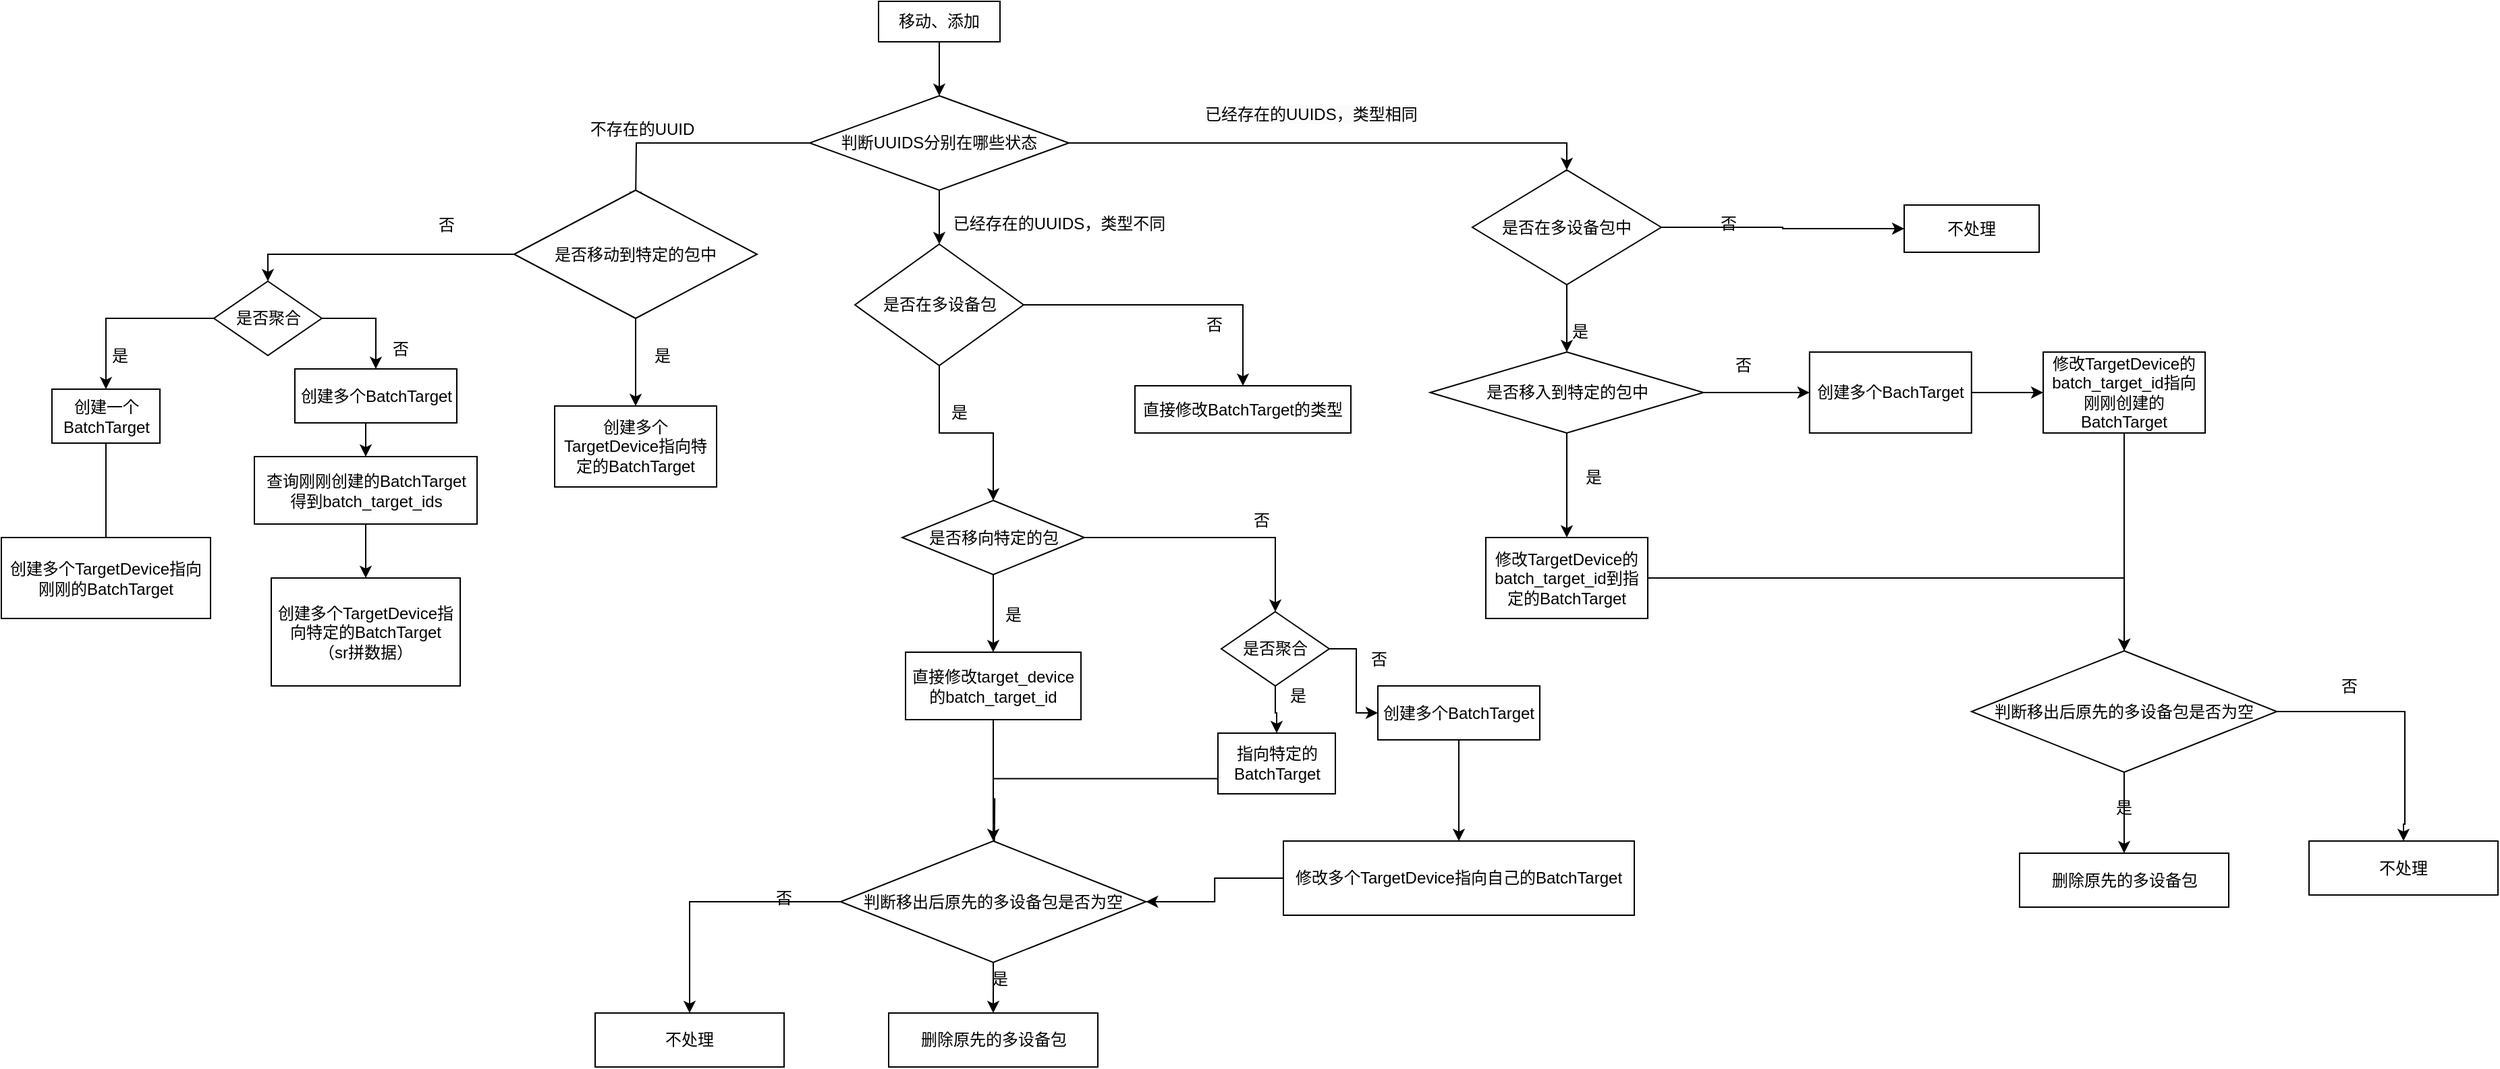 <mxfile version="21.6.2" type="github">
  <diagram name="第 1 页" id="msrC1hAe30Xg3wMURsVK">
    <mxGraphModel dx="3407" dy="1150" grid="1" gridSize="10" guides="1" tooltips="1" connect="1" arrows="1" fold="1" page="1" pageScale="1" pageWidth="827" pageHeight="1169" math="0" shadow="0">
      <root>
        <mxCell id="0" />
        <mxCell id="1" parent="0" />
        <mxCell id="P365xrxu5ykFGGpO0YsA-1" value="移动、添加" style="rounded=0;whiteSpace=wrap;html=1;" parent="1" vertex="1">
          <mxGeometry x="280" y="30" width="90" height="30" as="geometry" />
        </mxCell>
        <mxCell id="P365xrxu5ykFGGpO0YsA-22" style="edgeStyle=orthogonalEdgeStyle;rounded=0;orthogonalLoop=1;jettySize=auto;html=1;exitX=1;exitY=0.5;exitDx=0;exitDy=0;" parent="1" source="P365xrxu5ykFGGpO0YsA-6" target="P365xrxu5ykFGGpO0YsA-21" edge="1">
          <mxGeometry relative="1" as="geometry" />
        </mxCell>
        <mxCell id="kgve2yl_xJI6iGoT1gtc-13" style="edgeStyle=orthogonalEdgeStyle;rounded=0;orthogonalLoop=1;jettySize=auto;html=1;exitX=0.5;exitY=1;exitDx=0;exitDy=0;entryX=0.5;entryY=0;entryDx=0;entryDy=0;" edge="1" parent="1" source="P365xrxu5ykFGGpO0YsA-6" target="kgve2yl_xJI6iGoT1gtc-8">
          <mxGeometry relative="1" as="geometry" />
        </mxCell>
        <mxCell id="P365xrxu5ykFGGpO0YsA-6" value="是否在多设备包" style="rhombus;whiteSpace=wrap;html=1;" parent="1" vertex="1">
          <mxGeometry x="262.5" y="210" width="125" height="90" as="geometry" />
        </mxCell>
        <mxCell id="P365xrxu5ykFGGpO0YsA-10" value="" style="edgeStyle=orthogonalEdgeStyle;rounded=0;orthogonalLoop=1;jettySize=auto;html=1;exitX=0.5;exitY=1;exitDx=0;exitDy=0;" parent="1" source="P365xrxu5ykFGGpO0YsA-1" target="P365xrxu5ykFGGpO0YsA-8" edge="1">
          <mxGeometry relative="1" as="geometry">
            <mxPoint x="325" y="60" as="sourcePoint" />
            <mxPoint x="191" y="240" as="targetPoint" />
          </mxGeometry>
        </mxCell>
        <mxCell id="P365xrxu5ykFGGpO0YsA-15" style="edgeStyle=orthogonalEdgeStyle;rounded=0;orthogonalLoop=1;jettySize=auto;html=1;exitX=0.5;exitY=1;exitDx=0;exitDy=0;entryX=0.5;entryY=0;entryDx=0;entryDy=0;" parent="1" source="P365xrxu5ykFGGpO0YsA-8" target="P365xrxu5ykFGGpO0YsA-6" edge="1">
          <mxGeometry relative="1" as="geometry" />
        </mxCell>
        <mxCell id="P365xrxu5ykFGGpO0YsA-24" style="edgeStyle=orthogonalEdgeStyle;rounded=0;orthogonalLoop=1;jettySize=auto;html=1;exitX=1;exitY=0.5;exitDx=0;exitDy=0;entryX=0.5;entryY=0;entryDx=0;entryDy=0;" parent="1" source="P365xrxu5ykFGGpO0YsA-8" target="kgve2yl_xJI6iGoT1gtc-1" edge="1">
          <mxGeometry relative="1" as="geometry">
            <mxPoint x="750.059" y="175" as="targetPoint" />
          </mxGeometry>
        </mxCell>
        <mxCell id="P365xrxu5ykFGGpO0YsA-28" style="edgeStyle=orthogonalEdgeStyle;rounded=0;orthogonalLoop=1;jettySize=auto;html=1;exitX=0;exitY=0.5;exitDx=0;exitDy=0;" parent="1" source="P365xrxu5ykFGGpO0YsA-8" edge="1">
          <mxGeometry relative="1" as="geometry">
            <mxPoint x="100" y="180" as="targetPoint" />
          </mxGeometry>
        </mxCell>
        <mxCell id="P365xrxu5ykFGGpO0YsA-8" value="判断UUIDS分别在哪些状态" style="rhombus;whiteSpace=wrap;html=1;rounded=0;" parent="1" vertex="1">
          <mxGeometry x="228.98" y="100" width="192.03" height="70" as="geometry" />
        </mxCell>
        <mxCell id="P365xrxu5ykFGGpO0YsA-16" value="已经存在的UUIDS，类型不同" style="text;html=1;strokeColor=none;fillColor=none;align=center;verticalAlign=middle;whiteSpace=wrap;rounded=0;" parent="1" vertex="1">
          <mxGeometry x="329" y="170" width="170" height="50" as="geometry" />
        </mxCell>
        <mxCell id="kgve2yl_xJI6iGoT1gtc-9" style="edgeStyle=orthogonalEdgeStyle;rounded=0;orthogonalLoop=1;jettySize=auto;html=1;exitX=0.5;exitY=1;exitDx=0;exitDy=0;" edge="1" parent="1" target="kgve2yl_xJI6iGoT1gtc-8">
          <mxGeometry relative="1" as="geometry">
            <mxPoint x="375" y="430" as="sourcePoint" />
          </mxGeometry>
        </mxCell>
        <mxCell id="P365xrxu5ykFGGpO0YsA-20" value="是" style="text;html=1;strokeColor=none;fillColor=none;align=center;verticalAlign=middle;whiteSpace=wrap;rounded=0;" parent="1" vertex="1">
          <mxGeometry x="310" y="320" width="60" height="30" as="geometry" />
        </mxCell>
        <mxCell id="P365xrxu5ykFGGpO0YsA-21" value="直接修改BatchTarget的类型" style="rounded=0;whiteSpace=wrap;html=1;" parent="1" vertex="1">
          <mxGeometry x="470" y="315" width="160" height="35" as="geometry" />
        </mxCell>
        <mxCell id="P365xrxu5ykFGGpO0YsA-23" value="否" style="text;html=1;strokeColor=none;fillColor=none;align=center;verticalAlign=middle;whiteSpace=wrap;rounded=0;" parent="1" vertex="1">
          <mxGeometry x="499" y="255" width="60" height="30" as="geometry" />
        </mxCell>
        <mxCell id="P365xrxu5ykFGGpO0YsA-26" value="&lt;span style=&quot;color: rgb(0, 0, 0); font-family: Helvetica; font-size: 12px; font-style: normal; font-variant-ligatures: normal; font-variant-caps: normal; font-weight: 400; letter-spacing: normal; orphans: 2; text-align: center; text-indent: 0px; text-transform: none; widows: 2; word-spacing: 0px; -webkit-text-stroke-width: 0px; background-color: rgb(251, 251, 251); text-decoration-thickness: initial; text-decoration-style: initial; text-decoration-color: initial; float: none; display: inline !important;&quot;&gt;已经存在的UUIDS，类型相同&lt;/span&gt;" style="text;whiteSpace=wrap;html=1;" parent="1" vertex="1">
          <mxGeometry x="520" y="100" width="190" height="40" as="geometry" />
        </mxCell>
        <mxCell id="P365xrxu5ykFGGpO0YsA-29" value="不存在的UUID" style="text;html=1;strokeColor=none;fillColor=none;align=center;verticalAlign=middle;whiteSpace=wrap;rounded=0;" parent="1" vertex="1">
          <mxGeometry x="20" y="100" width="170" height="50" as="geometry" />
        </mxCell>
        <mxCell id="P365xrxu5ykFGGpO0YsA-32" style="edgeStyle=orthogonalEdgeStyle;rounded=0;orthogonalLoop=1;jettySize=auto;html=1;exitX=0;exitY=0.5;exitDx=0;exitDy=0;" parent="1" source="P365xrxu5ykFGGpO0YsA-30" target="P365xrxu5ykFGGpO0YsA-31" edge="1">
          <mxGeometry relative="1" as="geometry" />
        </mxCell>
        <mxCell id="P365xrxu5ykFGGpO0YsA-35" style="edgeStyle=orthogonalEdgeStyle;rounded=0;orthogonalLoop=1;jettySize=auto;html=1;exitX=1;exitY=0.5;exitDx=0;exitDy=0;entryX=0.5;entryY=0;entryDx=0;entryDy=0;" parent="1" source="P365xrxu5ykFGGpO0YsA-30" target="P365xrxu5ykFGGpO0YsA-34" edge="1">
          <mxGeometry relative="1" as="geometry" />
        </mxCell>
        <mxCell id="P365xrxu5ykFGGpO0YsA-30" value="是否聚合" style="rhombus;whiteSpace=wrap;html=1;" parent="1" vertex="1">
          <mxGeometry x="-212.5" y="237.5" width="80" height="55" as="geometry" />
        </mxCell>
        <mxCell id="P365xrxu5ykFGGpO0YsA-38" style="edgeStyle=orthogonalEdgeStyle;rounded=0;orthogonalLoop=1;jettySize=auto;html=1;exitX=0.5;exitY=1;exitDx=0;exitDy=0;" parent="1" source="P365xrxu5ykFGGpO0YsA-31" edge="1">
          <mxGeometry relative="1" as="geometry">
            <mxPoint x="-292.5" y="437.5" as="targetPoint" />
          </mxGeometry>
        </mxCell>
        <mxCell id="P365xrxu5ykFGGpO0YsA-31" value="创建一个BatchTarget" style="rounded=0;whiteSpace=wrap;html=1;" parent="1" vertex="1">
          <mxGeometry x="-332.5" y="317.5" width="80" height="40" as="geometry" />
        </mxCell>
        <mxCell id="P365xrxu5ykFGGpO0YsA-33" value="是" style="text;html=1;strokeColor=none;fillColor=none;align=center;verticalAlign=middle;whiteSpace=wrap;rounded=0;" parent="1" vertex="1">
          <mxGeometry x="-312.5" y="277.5" width="60" height="30" as="geometry" />
        </mxCell>
        <mxCell id="P365xrxu5ykFGGpO0YsA-40" style="edgeStyle=orthogonalEdgeStyle;rounded=0;orthogonalLoop=1;jettySize=auto;html=1;exitX=0.5;exitY=1;exitDx=0;exitDy=0;entryX=0.5;entryY=0;entryDx=0;entryDy=0;" parent="1" source="P365xrxu5ykFGGpO0YsA-34" target="P365xrxu5ykFGGpO0YsA-39" edge="1">
          <mxGeometry relative="1" as="geometry" />
        </mxCell>
        <mxCell id="P365xrxu5ykFGGpO0YsA-34" value="创建多个BatchTarget" style="rounded=0;whiteSpace=wrap;html=1;" parent="1" vertex="1">
          <mxGeometry x="-152.5" y="302.5" width="120" height="40" as="geometry" />
        </mxCell>
        <mxCell id="P365xrxu5ykFGGpO0YsA-36" value="否" style="text;html=1;strokeColor=none;fillColor=none;align=center;verticalAlign=middle;whiteSpace=wrap;rounded=0;" parent="1" vertex="1">
          <mxGeometry x="-103.52" y="272.5" width="60" height="30" as="geometry" />
        </mxCell>
        <mxCell id="P365xrxu5ykFGGpO0YsA-37" value="创建多个TargetDevice指向刚刚的BatchTarget" style="rounded=0;whiteSpace=wrap;html=1;" parent="1" vertex="1">
          <mxGeometry x="-370" y="427.5" width="155" height="60" as="geometry" />
        </mxCell>
        <mxCell id="P365xrxu5ykFGGpO0YsA-42" style="edgeStyle=orthogonalEdgeStyle;rounded=0;orthogonalLoop=1;jettySize=auto;html=1;exitX=0.5;exitY=1;exitDx=0;exitDy=0;" parent="1" source="P365xrxu5ykFGGpO0YsA-39" target="P365xrxu5ykFGGpO0YsA-41" edge="1">
          <mxGeometry relative="1" as="geometry" />
        </mxCell>
        <mxCell id="P365xrxu5ykFGGpO0YsA-39" value="查询刚刚创建的BatchTarget&lt;br&gt;得到batch_target_ids" style="rounded=0;whiteSpace=wrap;html=1;" parent="1" vertex="1">
          <mxGeometry x="-182.5" y="367.5" width="165" height="50" as="geometry" />
        </mxCell>
        <mxCell id="P365xrxu5ykFGGpO0YsA-41" value="创建多个TargetDevice指向特定的BatchTarget&lt;br&gt;（sr拼数据）" style="rounded=0;whiteSpace=wrap;html=1;" parent="1" vertex="1">
          <mxGeometry x="-170" y="457.5" width="140" height="80" as="geometry" />
        </mxCell>
        <mxCell id="P365xrxu5ykFGGpO0YsA-54" style="edgeStyle=orthogonalEdgeStyle;rounded=0;orthogonalLoop=1;jettySize=auto;html=1;exitX=0.5;exitY=1;exitDx=0;exitDy=0;" parent="1" source="P365xrxu5ykFGGpO0YsA-48" target="P365xrxu5ykFGGpO0YsA-53" edge="1">
          <mxGeometry relative="1" as="geometry" />
        </mxCell>
        <mxCell id="P365xrxu5ykFGGpO0YsA-69" style="edgeStyle=orthogonalEdgeStyle;rounded=0;orthogonalLoop=1;jettySize=auto;html=1;exitX=1;exitY=0.5;exitDx=0;exitDy=0;" parent="1" source="P365xrxu5ykFGGpO0YsA-48" target="P365xrxu5ykFGGpO0YsA-62" edge="1">
          <mxGeometry relative="1" as="geometry" />
        </mxCell>
        <mxCell id="P365xrxu5ykFGGpO0YsA-48" value="是否聚合" style="rhombus;whiteSpace=wrap;html=1;" parent="1" vertex="1">
          <mxGeometry x="534" y="482.5" width="80" height="55" as="geometry" />
        </mxCell>
        <mxCell id="kgve2yl_xJI6iGoT1gtc-21" style="edgeStyle=orthogonalEdgeStyle;rounded=0;orthogonalLoop=1;jettySize=auto;html=1;exitX=0;exitY=0.75;exitDx=0;exitDy=0;entryX=0.5;entryY=0;entryDx=0;entryDy=0;" edge="1" parent="1" source="P365xrxu5ykFGGpO0YsA-53" target="kgve2yl_xJI6iGoT1gtc-18">
          <mxGeometry relative="1" as="geometry" />
        </mxCell>
        <mxCell id="P365xrxu5ykFGGpO0YsA-53" value="指向特定的BatchTarget" style="rounded=0;whiteSpace=wrap;html=1;" parent="1" vertex="1">
          <mxGeometry x="531.5" y="572.5" width="87" height="45" as="geometry" />
        </mxCell>
        <mxCell id="P365xrxu5ykFGGpO0YsA-55" value="是" style="text;html=1;strokeColor=none;fillColor=none;align=center;verticalAlign=middle;whiteSpace=wrap;rounded=0;" parent="1" vertex="1">
          <mxGeometry x="561.01" y="522.5" width="60" height="45" as="geometry" />
        </mxCell>
        <mxCell id="P365xrxu5ykFGGpO0YsA-71" style="edgeStyle=orthogonalEdgeStyle;rounded=0;orthogonalLoop=1;jettySize=auto;html=1;exitX=0.5;exitY=1;exitDx=0;exitDy=0;entryX=0.5;entryY=0;entryDx=0;entryDy=0;" parent="1" source="P365xrxu5ykFGGpO0YsA-62" target="P365xrxu5ykFGGpO0YsA-64" edge="1">
          <mxGeometry relative="1" as="geometry" />
        </mxCell>
        <mxCell id="P365xrxu5ykFGGpO0YsA-62" value="创建多个BatchTarget" style="rounded=0;whiteSpace=wrap;html=1;" parent="1" vertex="1">
          <mxGeometry x="650" y="537.5" width="120" height="40" as="geometry" />
        </mxCell>
        <mxCell id="kgve2yl_xJI6iGoT1gtc-20" style="edgeStyle=orthogonalEdgeStyle;rounded=0;orthogonalLoop=1;jettySize=auto;html=1;exitX=0;exitY=0.5;exitDx=0;exitDy=0;" edge="1" parent="1" source="P365xrxu5ykFGGpO0YsA-64" target="kgve2yl_xJI6iGoT1gtc-18">
          <mxGeometry relative="1" as="geometry" />
        </mxCell>
        <mxCell id="P365xrxu5ykFGGpO0YsA-64" value="修改多个TargetDevice指向自己的BatchTarget" style="rounded=0;whiteSpace=wrap;html=1;" parent="1" vertex="1">
          <mxGeometry x="580" y="652.5" width="260" height="55" as="geometry" />
        </mxCell>
        <mxCell id="P365xrxu5ykFGGpO0YsA-70" value="否" style="text;html=1;strokeColor=none;fillColor=none;align=center;verticalAlign=middle;whiteSpace=wrap;rounded=0;" parent="1" vertex="1">
          <mxGeometry x="621.01" y="502.5" width="60" height="30" as="geometry" />
        </mxCell>
        <mxCell id="kgve2yl_xJI6iGoT1gtc-6" style="edgeStyle=orthogonalEdgeStyle;rounded=0;orthogonalLoop=1;jettySize=auto;html=1;exitX=1;exitY=0.5;exitDx=0;exitDy=0;" edge="1" parent="1" source="kgve2yl_xJI6iGoT1gtc-1" target="kgve2yl_xJI6iGoT1gtc-5">
          <mxGeometry relative="1" as="geometry" />
        </mxCell>
        <mxCell id="kgve2yl_xJI6iGoT1gtc-71" style="edgeStyle=orthogonalEdgeStyle;rounded=0;orthogonalLoop=1;jettySize=auto;html=1;exitX=0.5;exitY=1;exitDx=0;exitDy=0;entryX=0.5;entryY=0;entryDx=0;entryDy=0;" edge="1" parent="1" source="kgve2yl_xJI6iGoT1gtc-1" target="kgve2yl_xJI6iGoT1gtc-60">
          <mxGeometry relative="1" as="geometry" />
        </mxCell>
        <mxCell id="kgve2yl_xJI6iGoT1gtc-1" value="是否在多设备包中" style="rhombus;whiteSpace=wrap;html=1;" vertex="1" parent="1">
          <mxGeometry x="720" y="155" width="140" height="85" as="geometry" />
        </mxCell>
        <mxCell id="kgve2yl_xJI6iGoT1gtc-39" style="edgeStyle=orthogonalEdgeStyle;rounded=0;orthogonalLoop=1;jettySize=auto;html=1;exitX=0.5;exitY=1;exitDx=0;exitDy=0;" edge="1" parent="1" source="kgve2yl_xJI6iGoT1gtc-2" target="kgve2yl_xJI6iGoT1gtc-34">
          <mxGeometry relative="1" as="geometry" />
        </mxCell>
        <mxCell id="kgve2yl_xJI6iGoT1gtc-2" value="修改TargetDevice的batch_target_id指向刚刚创建的BatchTarget" style="rounded=0;whiteSpace=wrap;html=1;" vertex="1" parent="1">
          <mxGeometry x="1143" y="290" width="120" height="60" as="geometry" />
        </mxCell>
        <mxCell id="kgve2yl_xJI6iGoT1gtc-4" value="是" style="text;html=1;strokeColor=none;fillColor=none;align=center;verticalAlign=middle;whiteSpace=wrap;rounded=0;" vertex="1" parent="1">
          <mxGeometry x="770" y="260" width="60" height="30" as="geometry" />
        </mxCell>
        <mxCell id="kgve2yl_xJI6iGoT1gtc-5" value="不处理" style="rounded=0;whiteSpace=wrap;html=1;" vertex="1" parent="1">
          <mxGeometry x="1040" y="181" width="100" height="35" as="geometry" />
        </mxCell>
        <mxCell id="kgve2yl_xJI6iGoT1gtc-7" value="否" style="text;html=1;strokeColor=none;fillColor=none;align=center;verticalAlign=middle;whiteSpace=wrap;rounded=0;" vertex="1" parent="1">
          <mxGeometry x="880" y="180" width="60" height="30" as="geometry" />
        </mxCell>
        <mxCell id="kgve2yl_xJI6iGoT1gtc-10" style="edgeStyle=orthogonalEdgeStyle;rounded=0;orthogonalLoop=1;jettySize=auto;html=1;exitX=1;exitY=0.5;exitDx=0;exitDy=0;entryX=0.5;entryY=0;entryDx=0;entryDy=0;" edge="1" parent="1" source="kgve2yl_xJI6iGoT1gtc-8" target="P365xrxu5ykFGGpO0YsA-48">
          <mxGeometry relative="1" as="geometry" />
        </mxCell>
        <mxCell id="kgve2yl_xJI6iGoT1gtc-15" style="edgeStyle=orthogonalEdgeStyle;rounded=0;orthogonalLoop=1;jettySize=auto;html=1;exitX=0.5;exitY=1;exitDx=0;exitDy=0;" edge="1" parent="1" source="kgve2yl_xJI6iGoT1gtc-8" target="kgve2yl_xJI6iGoT1gtc-14">
          <mxGeometry relative="1" as="geometry" />
        </mxCell>
        <mxCell id="kgve2yl_xJI6iGoT1gtc-8" value="是否移向特定的包" style="rhombus;whiteSpace=wrap;html=1;" vertex="1" parent="1">
          <mxGeometry x="297.5" y="400" width="135" height="55" as="geometry" />
        </mxCell>
        <mxCell id="kgve2yl_xJI6iGoT1gtc-11" value="否" style="text;html=1;strokeColor=none;fillColor=none;align=center;verticalAlign=middle;whiteSpace=wrap;rounded=0;" vertex="1" parent="1">
          <mxGeometry x="534" y="400" width="60" height="30" as="geometry" />
        </mxCell>
        <mxCell id="kgve2yl_xJI6iGoT1gtc-22" style="edgeStyle=orthogonalEdgeStyle;rounded=0;orthogonalLoop=1;jettySize=auto;html=1;exitX=0.5;exitY=1;exitDx=0;exitDy=0;" edge="1" parent="1" source="kgve2yl_xJI6iGoT1gtc-14">
          <mxGeometry relative="1" as="geometry">
            <mxPoint x="365.588" y="680" as="targetPoint" />
          </mxGeometry>
        </mxCell>
        <mxCell id="kgve2yl_xJI6iGoT1gtc-14" value="直接修改target_device的batch_target_id" style="rounded=0;whiteSpace=wrap;html=1;" vertex="1" parent="1">
          <mxGeometry x="300" y="512.5" width="130" height="50" as="geometry" />
        </mxCell>
        <mxCell id="kgve2yl_xJI6iGoT1gtc-17" value="是" style="text;html=1;strokeColor=none;fillColor=none;align=center;verticalAlign=middle;whiteSpace=wrap;rounded=0;" vertex="1" parent="1">
          <mxGeometry x="350" y="470" width="60" height="30" as="geometry" />
        </mxCell>
        <mxCell id="kgve2yl_xJI6iGoT1gtc-24" style="edgeStyle=orthogonalEdgeStyle;rounded=0;orthogonalLoop=1;jettySize=auto;html=1;exitX=0.5;exitY=1;exitDx=0;exitDy=0;entryX=0.5;entryY=0;entryDx=0;entryDy=0;" edge="1" parent="1" source="kgve2yl_xJI6iGoT1gtc-18" target="kgve2yl_xJI6iGoT1gtc-23">
          <mxGeometry relative="1" as="geometry" />
        </mxCell>
        <mxCell id="kgve2yl_xJI6iGoT1gtc-28" style="edgeStyle=orthogonalEdgeStyle;rounded=0;orthogonalLoop=1;jettySize=auto;html=1;exitX=0;exitY=0.5;exitDx=0;exitDy=0;" edge="1" parent="1" source="kgve2yl_xJI6iGoT1gtc-18" target="kgve2yl_xJI6iGoT1gtc-27">
          <mxGeometry relative="1" as="geometry" />
        </mxCell>
        <mxCell id="kgve2yl_xJI6iGoT1gtc-18" value="判断移出后原先的多设备包是否为空" style="rhombus;whiteSpace=wrap;html=1;" vertex="1" parent="1">
          <mxGeometry x="251.88" y="652.5" width="226.25" height="90" as="geometry" />
        </mxCell>
        <mxCell id="kgve2yl_xJI6iGoT1gtc-23" value="删除原先的多设备包" style="rounded=0;whiteSpace=wrap;html=1;" vertex="1" parent="1">
          <mxGeometry x="287.5" y="780" width="155" height="40" as="geometry" />
        </mxCell>
        <mxCell id="kgve2yl_xJI6iGoT1gtc-25" value="是" style="text;html=1;strokeColor=none;fillColor=none;align=center;verticalAlign=middle;whiteSpace=wrap;rounded=0;" vertex="1" parent="1">
          <mxGeometry x="340" y="740" width="60" height="30" as="geometry" />
        </mxCell>
        <mxCell id="kgve2yl_xJI6iGoT1gtc-27" value="不处理" style="rounded=0;whiteSpace=wrap;html=1;" vertex="1" parent="1">
          <mxGeometry x="70" y="780" width="140" height="40" as="geometry" />
        </mxCell>
        <mxCell id="kgve2yl_xJI6iGoT1gtc-29" value="否" style="text;html=1;strokeColor=none;fillColor=none;align=center;verticalAlign=middle;whiteSpace=wrap;rounded=0;" vertex="1" parent="1">
          <mxGeometry x="180" y="680" width="60" height="30" as="geometry" />
        </mxCell>
        <mxCell id="kgve2yl_xJI6iGoT1gtc-32" style="edgeStyle=orthogonalEdgeStyle;rounded=0;orthogonalLoop=1;jettySize=auto;html=1;exitX=0.5;exitY=1;exitDx=0;exitDy=0;entryX=0.5;entryY=0;entryDx=0;entryDy=0;" edge="1" parent="1" source="kgve2yl_xJI6iGoT1gtc-34" target="kgve2yl_xJI6iGoT1gtc-35">
          <mxGeometry relative="1" as="geometry" />
        </mxCell>
        <mxCell id="kgve2yl_xJI6iGoT1gtc-74" style="edgeStyle=orthogonalEdgeStyle;rounded=0;orthogonalLoop=1;jettySize=auto;html=1;exitX=1;exitY=0.5;exitDx=0;exitDy=0;entryX=0.5;entryY=0;entryDx=0;entryDy=0;" edge="1" parent="1" source="kgve2yl_xJI6iGoT1gtc-34" target="kgve2yl_xJI6iGoT1gtc-75">
          <mxGeometry relative="1" as="geometry">
            <mxPoint x="1410.0" y="640" as="targetPoint" />
            <Array as="points">
              <mxPoint x="1411" y="557" />
              <mxPoint x="1411" y="640" />
            </Array>
          </mxGeometry>
        </mxCell>
        <mxCell id="kgve2yl_xJI6iGoT1gtc-34" value="判断移出后原先的多设备包是否为空" style="rhombus;whiteSpace=wrap;html=1;" vertex="1" parent="1">
          <mxGeometry x="1089.88" y="511.5" width="226.25" height="90" as="geometry" />
        </mxCell>
        <mxCell id="kgve2yl_xJI6iGoT1gtc-35" value="删除原先的多设备包" style="rounded=0;whiteSpace=wrap;html=1;" vertex="1" parent="1">
          <mxGeometry x="1125.5" y="661.5" width="155" height="40" as="geometry" />
        </mxCell>
        <mxCell id="kgve2yl_xJI6iGoT1gtc-36" value="是" style="text;html=1;strokeColor=none;fillColor=none;align=center;verticalAlign=middle;whiteSpace=wrap;rounded=0;" vertex="1" parent="1">
          <mxGeometry x="1173" y="612.75" width="60" height="30" as="geometry" />
        </mxCell>
        <mxCell id="kgve2yl_xJI6iGoT1gtc-55" style="edgeStyle=orthogonalEdgeStyle;rounded=0;orthogonalLoop=1;jettySize=auto;html=1;exitX=0;exitY=0.5;exitDx=0;exitDy=0;entryX=0.5;entryY=0;entryDx=0;entryDy=0;" edge="1" parent="1" source="kgve2yl_xJI6iGoT1gtc-53" target="P365xrxu5ykFGGpO0YsA-30">
          <mxGeometry relative="1" as="geometry" />
        </mxCell>
        <mxCell id="kgve2yl_xJI6iGoT1gtc-58" style="edgeStyle=orthogonalEdgeStyle;rounded=0;orthogonalLoop=1;jettySize=auto;html=1;exitX=0.5;exitY=1;exitDx=0;exitDy=0;" edge="1" parent="1" source="kgve2yl_xJI6iGoT1gtc-53" target="kgve2yl_xJI6iGoT1gtc-57">
          <mxGeometry relative="1" as="geometry" />
        </mxCell>
        <mxCell id="kgve2yl_xJI6iGoT1gtc-53" value="是否移动到特定的包中" style="rhombus;whiteSpace=wrap;html=1;" vertex="1" parent="1">
          <mxGeometry x="10" y="170" width="180" height="95" as="geometry" />
        </mxCell>
        <mxCell id="kgve2yl_xJI6iGoT1gtc-56" value="否" style="text;html=1;strokeColor=none;fillColor=none;align=center;verticalAlign=middle;whiteSpace=wrap;rounded=0;" vertex="1" parent="1">
          <mxGeometry x="-70" y="181" width="60" height="30" as="geometry" />
        </mxCell>
        <mxCell id="kgve2yl_xJI6iGoT1gtc-57" value="创建多个TargetDevice指向特定的BatchTarget" style="rounded=0;whiteSpace=wrap;html=1;" vertex="1" parent="1">
          <mxGeometry x="40" y="330" width="120" height="60" as="geometry" />
        </mxCell>
        <mxCell id="kgve2yl_xJI6iGoT1gtc-59" value="是" style="text;html=1;strokeColor=none;fillColor=none;align=center;verticalAlign=middle;whiteSpace=wrap;rounded=0;" vertex="1" parent="1">
          <mxGeometry x="90" y="277.5" width="60" height="30" as="geometry" />
        </mxCell>
        <mxCell id="kgve2yl_xJI6iGoT1gtc-78" style="edgeStyle=orthogonalEdgeStyle;rounded=0;orthogonalLoop=1;jettySize=auto;html=1;exitX=0.5;exitY=1;exitDx=0;exitDy=0;" edge="1" parent="1" source="kgve2yl_xJI6iGoT1gtc-60" target="kgve2yl_xJI6iGoT1gtc-77">
          <mxGeometry relative="1" as="geometry" />
        </mxCell>
        <mxCell id="kgve2yl_xJI6iGoT1gtc-81" style="edgeStyle=orthogonalEdgeStyle;rounded=0;orthogonalLoop=1;jettySize=auto;html=1;exitX=1;exitY=0.5;exitDx=0;exitDy=0;entryX=0;entryY=0.5;entryDx=0;entryDy=0;" edge="1" parent="1" source="kgve2yl_xJI6iGoT1gtc-60" target="kgve2yl_xJI6iGoT1gtc-80">
          <mxGeometry relative="1" as="geometry" />
        </mxCell>
        <mxCell id="kgve2yl_xJI6iGoT1gtc-60" value="是否移入到特定的包中" style="rhombus;whiteSpace=wrap;html=1;" vertex="1" parent="1">
          <mxGeometry x="688.75" y="290" width="202.5" height="60" as="geometry" />
        </mxCell>
        <mxCell id="kgve2yl_xJI6iGoT1gtc-75" value="不处理" style="rounded=0;whiteSpace=wrap;html=1;" vertex="1" parent="1">
          <mxGeometry x="1340" y="652.5" width="140" height="40" as="geometry" />
        </mxCell>
        <mxCell id="kgve2yl_xJI6iGoT1gtc-76" value="否" style="text;html=1;strokeColor=none;fillColor=none;align=center;verticalAlign=middle;whiteSpace=wrap;rounded=0;" vertex="1" parent="1">
          <mxGeometry x="1340" y="522.5" width="60" height="30" as="geometry" />
        </mxCell>
        <mxCell id="kgve2yl_xJI6iGoT1gtc-79" style="edgeStyle=orthogonalEdgeStyle;rounded=0;orthogonalLoop=1;jettySize=auto;html=1;" edge="1" parent="1" source="kgve2yl_xJI6iGoT1gtc-77" target="kgve2yl_xJI6iGoT1gtc-34">
          <mxGeometry relative="1" as="geometry" />
        </mxCell>
        <mxCell id="kgve2yl_xJI6iGoT1gtc-77" value="修改TargetDevice的batch_target_id到指定的BatchTarget" style="rounded=0;whiteSpace=wrap;html=1;" vertex="1" parent="1">
          <mxGeometry x="730" y="427.5" width="120" height="60" as="geometry" />
        </mxCell>
        <mxCell id="kgve2yl_xJI6iGoT1gtc-82" style="edgeStyle=orthogonalEdgeStyle;rounded=0;orthogonalLoop=1;jettySize=auto;html=1;exitX=1;exitY=0.5;exitDx=0;exitDy=0;entryX=0;entryY=0.5;entryDx=0;entryDy=0;" edge="1" parent="1" source="kgve2yl_xJI6iGoT1gtc-80" target="kgve2yl_xJI6iGoT1gtc-2">
          <mxGeometry relative="1" as="geometry" />
        </mxCell>
        <mxCell id="kgve2yl_xJI6iGoT1gtc-80" value="创建多个BachTarget" style="rounded=0;whiteSpace=wrap;html=1;" vertex="1" parent="1">
          <mxGeometry x="969.88" y="290" width="120" height="60" as="geometry" />
        </mxCell>
        <mxCell id="kgve2yl_xJI6iGoT1gtc-83" value="是" style="text;html=1;strokeColor=none;fillColor=none;align=center;verticalAlign=middle;whiteSpace=wrap;rounded=0;" vertex="1" parent="1">
          <mxGeometry x="780" y="367.5" width="60" height="30" as="geometry" />
        </mxCell>
        <mxCell id="kgve2yl_xJI6iGoT1gtc-84" value="否" style="text;html=1;strokeColor=none;fillColor=none;align=center;verticalAlign=middle;whiteSpace=wrap;rounded=0;" vertex="1" parent="1">
          <mxGeometry x="891.25" y="285" width="60" height="30" as="geometry" />
        </mxCell>
      </root>
    </mxGraphModel>
  </diagram>
</mxfile>
